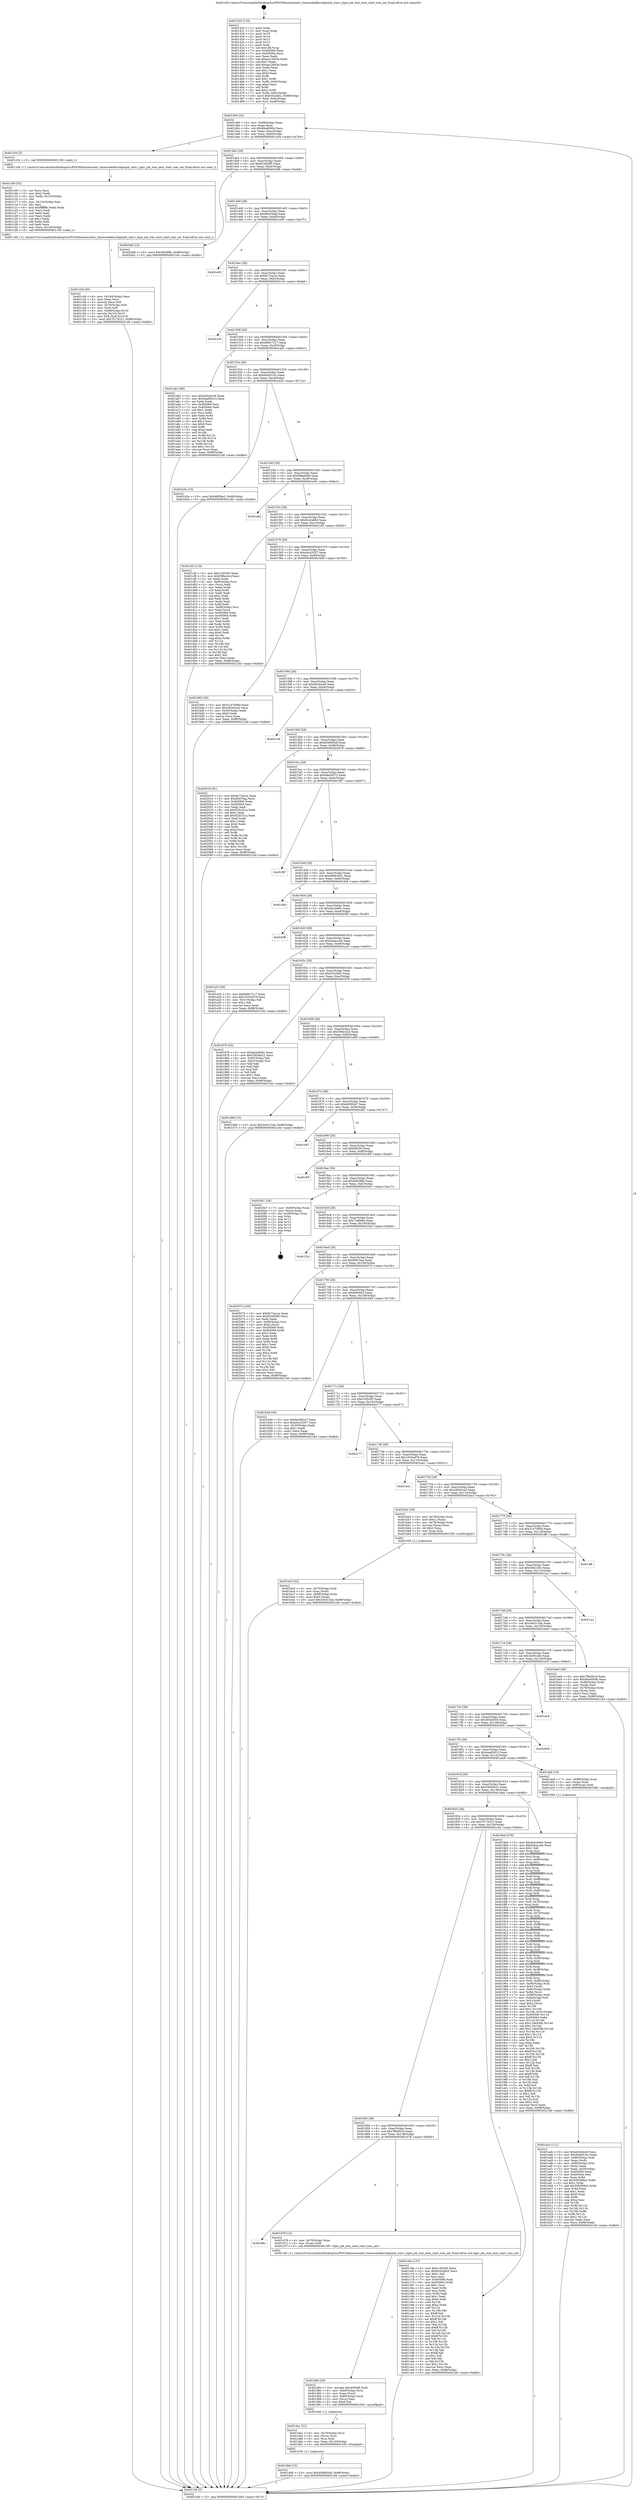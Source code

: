 digraph "0x401420" {
  label = "0x401420 (/mnt/c/Users/mathe/Desktop/tcc/POCII/binaries/extr_timescaledbsrcbgwjob_stat.c_bgw_job_stat_next_start_was_set_Final-ollvm.out::main(0))"
  labelloc = "t"
  node[shape=record]

  Entry [label="",width=0.3,height=0.3,shape=circle,fillcolor=black,style=filled]
  "0x401494" [label="{
     0x401494 [32]\l
     | [instrs]\l
     &nbsp;&nbsp;0x401494 \<+6\>: mov -0x98(%rbp),%eax\l
     &nbsp;&nbsp;0x40149a \<+2\>: mov %eax,%ecx\l
     &nbsp;&nbsp;0x40149c \<+6\>: sub $0x80a4000b,%ecx\l
     &nbsp;&nbsp;0x4014a2 \<+6\>: mov %eax,-0xac(%rbp)\l
     &nbsp;&nbsp;0x4014a8 \<+6\>: mov %ecx,-0xb0(%rbp)\l
     &nbsp;&nbsp;0x4014ae \<+6\>: je 0000000000401c04 \<main+0x7e4\>\l
  }"]
  "0x401c04" [label="{
     0x401c04 [5]\l
     | [instrs]\l
     &nbsp;&nbsp;0x401c04 \<+5\>: call 0000000000401160 \<next_i\>\l
     | [calls]\l
     &nbsp;&nbsp;0x401160 \{1\} (/mnt/c/Users/mathe/Desktop/tcc/POCII/binaries/extr_timescaledbsrcbgwjob_stat.c_bgw_job_stat_next_start_was_set_Final-ollvm.out::next_i)\l
  }"]
  "0x4014b4" [label="{
     0x4014b4 [28]\l
     | [instrs]\l
     &nbsp;&nbsp;0x4014b4 \<+5\>: jmp 00000000004014b9 \<main+0x99\>\l
     &nbsp;&nbsp;0x4014b9 \<+6\>: mov -0xac(%rbp),%eax\l
     &nbsp;&nbsp;0x4014bf \<+5\>: sub $0x81bf26f5,%eax\l
     &nbsp;&nbsp;0x4014c4 \<+6\>: mov %eax,-0xb4(%rbp)\l
     &nbsp;&nbsp;0x4014ca \<+6\>: je 00000000004020d8 \<main+0xcb8\>\l
  }"]
  Exit [label="",width=0.3,height=0.3,shape=circle,fillcolor=black,style=filled,peripheries=2]
  "0x4020d8" [label="{
     0x4020d8 [15]\l
     | [instrs]\l
     &nbsp;&nbsp;0x4020d8 \<+10\>: movl $0x5d03f9b,-0x98(%rbp)\l
     &nbsp;&nbsp;0x4020e2 \<+5\>: jmp 00000000004021dd \<main+0xdbd\>\l
  }"]
  "0x4014d0" [label="{
     0x4014d0 [28]\l
     | [instrs]\l
     &nbsp;&nbsp;0x4014d0 \<+5\>: jmp 00000000004014d5 \<main+0xb5\>\l
     &nbsp;&nbsp;0x4014d5 \<+6\>: mov -0xac(%rbp),%eax\l
     &nbsp;&nbsp;0x4014db \<+5\>: sub $0x89304abf,%eax\l
     &nbsp;&nbsp;0x4014e0 \<+6\>: mov %eax,-0xb8(%rbp)\l
     &nbsp;&nbsp;0x4014e6 \<+6\>: je 0000000000401e95 \<main+0xa75\>\l
  }"]
  "0x401db6" [label="{
     0x401db6 [15]\l
     | [instrs]\l
     &nbsp;&nbsp;0x401db6 \<+10\>: movl $0xb5d685e8,-0x98(%rbp)\l
     &nbsp;&nbsp;0x401dc0 \<+5\>: jmp 00000000004021dd \<main+0xdbd\>\l
  }"]
  "0x401e95" [label="{
     0x401e95\l
  }", style=dashed]
  "0x4014ec" [label="{
     0x4014ec [28]\l
     | [instrs]\l
     &nbsp;&nbsp;0x4014ec \<+5\>: jmp 00000000004014f1 \<main+0xd1\>\l
     &nbsp;&nbsp;0x4014f1 \<+6\>: mov -0xac(%rbp),%eax\l
     &nbsp;&nbsp;0x4014f7 \<+5\>: sub $0x8c72acce,%eax\l
     &nbsp;&nbsp;0x4014fc \<+6\>: mov %eax,-0xbc(%rbp)\l
     &nbsp;&nbsp;0x401502 \<+6\>: je 00000000004021c6 \<main+0xda6\>\l
  }"]
  "0x401da1" [label="{
     0x401da1 [21]\l
     | [instrs]\l
     &nbsp;&nbsp;0x401da1 \<+4\>: mov -0x70(%rbp),%rcx\l
     &nbsp;&nbsp;0x401da5 \<+3\>: mov (%rcx),%rcx\l
     &nbsp;&nbsp;0x401da8 \<+3\>: mov %rcx,%rdi\l
     &nbsp;&nbsp;0x401dab \<+6\>: mov %eax,-0x144(%rbp)\l
     &nbsp;&nbsp;0x401db1 \<+5\>: call 0000000000401030 \<free@plt\>\l
     | [calls]\l
     &nbsp;&nbsp;0x401030 \{1\} (unknown)\l
  }"]
  "0x4021c6" [label="{
     0x4021c6\l
  }", style=dashed]
  "0x401508" [label="{
     0x401508 [28]\l
     | [instrs]\l
     &nbsp;&nbsp;0x401508 \<+5\>: jmp 000000000040150d \<main+0xed\>\l
     &nbsp;&nbsp;0x40150d \<+6\>: mov -0xac(%rbp),%eax\l
     &nbsp;&nbsp;0x401513 \<+5\>: sub $0x8d9c7217,%eax\l
     &nbsp;&nbsp;0x401518 \<+6\>: mov %eax,-0xc0(%rbp)\l
     &nbsp;&nbsp;0x40151e \<+6\>: je 0000000000401a62 \<main+0x642\>\l
  }"]
  "0x401d84" [label="{
     0x401d84 [29]\l
     | [instrs]\l
     &nbsp;&nbsp;0x401d84 \<+10\>: movabs $0x4030d6,%rdi\l
     &nbsp;&nbsp;0x401d8e \<+4\>: mov -0x60(%rbp),%rcx\l
     &nbsp;&nbsp;0x401d92 \<+2\>: mov %eax,(%rcx)\l
     &nbsp;&nbsp;0x401d94 \<+4\>: mov -0x60(%rbp),%rcx\l
     &nbsp;&nbsp;0x401d98 \<+2\>: mov (%rcx),%esi\l
     &nbsp;&nbsp;0x401d9a \<+2\>: mov $0x0,%al\l
     &nbsp;&nbsp;0x401d9c \<+5\>: call 0000000000401040 \<printf@plt\>\l
     | [calls]\l
     &nbsp;&nbsp;0x401040 \{1\} (unknown)\l
  }"]
  "0x401a62" [label="{
     0x401a62 [86]\l
     | [instrs]\l
     &nbsp;&nbsp;0x401a62 \<+5\>: mov $0xa924dce9,%eax\l
     &nbsp;&nbsp;0x401a67 \<+5\>: mov $0x4aa85d13,%ecx\l
     &nbsp;&nbsp;0x401a6c \<+2\>: xor %edx,%edx\l
     &nbsp;&nbsp;0x401a6e \<+7\>: mov 0x405060,%esi\l
     &nbsp;&nbsp;0x401a75 \<+7\>: mov 0x405064,%edi\l
     &nbsp;&nbsp;0x401a7c \<+3\>: sub $0x1,%edx\l
     &nbsp;&nbsp;0x401a7f \<+3\>: mov %esi,%r8d\l
     &nbsp;&nbsp;0x401a82 \<+3\>: add %edx,%r8d\l
     &nbsp;&nbsp;0x401a85 \<+4\>: imul %r8d,%esi\l
     &nbsp;&nbsp;0x401a89 \<+3\>: and $0x1,%esi\l
     &nbsp;&nbsp;0x401a8c \<+3\>: cmp $0x0,%esi\l
     &nbsp;&nbsp;0x401a8f \<+4\>: sete %r9b\l
     &nbsp;&nbsp;0x401a93 \<+3\>: cmp $0xa,%edi\l
     &nbsp;&nbsp;0x401a96 \<+4\>: setl %r10b\l
     &nbsp;&nbsp;0x401a9a \<+3\>: mov %r9b,%r11b\l
     &nbsp;&nbsp;0x401a9d \<+3\>: and %r10b,%r11b\l
     &nbsp;&nbsp;0x401aa0 \<+3\>: xor %r10b,%r9b\l
     &nbsp;&nbsp;0x401aa3 \<+3\>: or %r9b,%r11b\l
     &nbsp;&nbsp;0x401aa6 \<+4\>: test $0x1,%r11b\l
     &nbsp;&nbsp;0x401aaa \<+3\>: cmovne %ecx,%eax\l
     &nbsp;&nbsp;0x401aad \<+6\>: mov %eax,-0x98(%rbp)\l
     &nbsp;&nbsp;0x401ab3 \<+5\>: jmp 00000000004021dd \<main+0xdbd\>\l
  }"]
  "0x401524" [label="{
     0x401524 [28]\l
     | [instrs]\l
     &nbsp;&nbsp;0x401524 \<+5\>: jmp 0000000000401529 \<main+0x109\>\l
     &nbsp;&nbsp;0x401529 \<+6\>: mov -0xac(%rbp),%eax\l
     &nbsp;&nbsp;0x40152f \<+5\>: sub $0x944b510c,%eax\l
     &nbsp;&nbsp;0x401534 \<+6\>: mov %eax,-0xc4(%rbp)\l
     &nbsp;&nbsp;0x40153a \<+6\>: je 0000000000401b3a \<main+0x71a\>\l
  }"]
  "0x40186c" [label="{
     0x40186c\l
  }", style=dashed]
  "0x401b3a" [label="{
     0x401b3a [15]\l
     | [instrs]\l
     &nbsp;&nbsp;0x401b3a \<+10\>: movl $0x99f36e3,-0x98(%rbp)\l
     &nbsp;&nbsp;0x401b44 \<+5\>: jmp 00000000004021dd \<main+0xdbd\>\l
  }"]
  "0x401540" [label="{
     0x401540 [28]\l
     | [instrs]\l
     &nbsp;&nbsp;0x401540 \<+5\>: jmp 0000000000401545 \<main+0x125\>\l
     &nbsp;&nbsp;0x401545 \<+6\>: mov -0xac(%rbp),%eax\l
     &nbsp;&nbsp;0x40154b \<+5\>: sub $0x998af4d9,%eax\l
     &nbsp;&nbsp;0x401550 \<+6\>: mov %eax,-0xc8(%rbp)\l
     &nbsp;&nbsp;0x401556 \<+6\>: je 0000000000401e02 \<main+0x9e2\>\l
  }"]
  "0x401d78" [label="{
     0x401d78 [12]\l
     | [instrs]\l
     &nbsp;&nbsp;0x401d78 \<+4\>: mov -0x70(%rbp),%rax\l
     &nbsp;&nbsp;0x401d7c \<+3\>: mov (%rax),%rdi\l
     &nbsp;&nbsp;0x401d7f \<+5\>: call 00000000004013f0 \<bgw_job_stat_next_start_was_set\>\l
     | [calls]\l
     &nbsp;&nbsp;0x4013f0 \{1\} (/mnt/c/Users/mathe/Desktop/tcc/POCII/binaries/extr_timescaledbsrcbgwjob_stat.c_bgw_job_stat_next_start_was_set_Final-ollvm.out::bgw_job_stat_next_start_was_set)\l
  }"]
  "0x401e02" [label="{
     0x401e02\l
  }", style=dashed]
  "0x40155c" [label="{
     0x40155c [28]\l
     | [instrs]\l
     &nbsp;&nbsp;0x40155c \<+5\>: jmp 0000000000401561 \<main+0x141\>\l
     &nbsp;&nbsp;0x401561 \<+6\>: mov -0xac(%rbp),%eax\l
     &nbsp;&nbsp;0x401567 \<+5\>: sub $0x9c42a663,%eax\l
     &nbsp;&nbsp;0x40156c \<+6\>: mov %eax,-0xcc(%rbp)\l
     &nbsp;&nbsp;0x401572 \<+6\>: je 0000000000401cf3 \<main+0x8d3\>\l
  }"]
  "0x401850" [label="{
     0x401850 [28]\l
     | [instrs]\l
     &nbsp;&nbsp;0x401850 \<+5\>: jmp 0000000000401855 \<main+0x435\>\l
     &nbsp;&nbsp;0x401855 \<+6\>: mov -0xac(%rbp),%eax\l
     &nbsp;&nbsp;0x40185b \<+5\>: sub $0x7f8a061b,%eax\l
     &nbsp;&nbsp;0x401860 \<+6\>: mov %eax,-0x138(%rbp)\l
     &nbsp;&nbsp;0x401866 \<+6\>: je 0000000000401d78 \<main+0x958\>\l
  }"]
  "0x401cf3" [label="{
     0x401cf3 [118]\l
     | [instrs]\l
     &nbsp;&nbsp;0x401cf3 \<+5\>: mov $0xc185c95,%eax\l
     &nbsp;&nbsp;0x401cf8 \<+5\>: mov $0xf38bc41d,%ecx\l
     &nbsp;&nbsp;0x401cfd \<+2\>: xor %edx,%edx\l
     &nbsp;&nbsp;0x401cff \<+4\>: mov -0x68(%rbp),%rsi\l
     &nbsp;&nbsp;0x401d03 \<+2\>: mov (%rsi),%edi\l
     &nbsp;&nbsp;0x401d05 \<+3\>: mov %edx,%r8d\l
     &nbsp;&nbsp;0x401d08 \<+3\>: sub %edi,%r8d\l
     &nbsp;&nbsp;0x401d0b \<+2\>: mov %edx,%edi\l
     &nbsp;&nbsp;0x401d0d \<+3\>: sub $0x1,%edi\l
     &nbsp;&nbsp;0x401d10 \<+3\>: add %edi,%r8d\l
     &nbsp;&nbsp;0x401d13 \<+2\>: mov %edx,%edi\l
     &nbsp;&nbsp;0x401d15 \<+3\>: sub %r8d,%edi\l
     &nbsp;&nbsp;0x401d18 \<+4\>: mov -0x68(%rbp),%rsi\l
     &nbsp;&nbsp;0x401d1c \<+2\>: mov %edi,(%rsi)\l
     &nbsp;&nbsp;0x401d1e \<+7\>: mov 0x405060,%edi\l
     &nbsp;&nbsp;0x401d25 \<+8\>: mov 0x405064,%r8d\l
     &nbsp;&nbsp;0x401d2d \<+3\>: sub $0x1,%edx\l
     &nbsp;&nbsp;0x401d30 \<+3\>: mov %edi,%r9d\l
     &nbsp;&nbsp;0x401d33 \<+3\>: add %edx,%r9d\l
     &nbsp;&nbsp;0x401d36 \<+4\>: imul %r9d,%edi\l
     &nbsp;&nbsp;0x401d3a \<+3\>: and $0x1,%edi\l
     &nbsp;&nbsp;0x401d3d \<+3\>: cmp $0x0,%edi\l
     &nbsp;&nbsp;0x401d40 \<+4\>: sete %r10b\l
     &nbsp;&nbsp;0x401d44 \<+4\>: cmp $0xa,%r8d\l
     &nbsp;&nbsp;0x401d48 \<+4\>: setl %r11b\l
     &nbsp;&nbsp;0x401d4c \<+3\>: mov %r10b,%bl\l
     &nbsp;&nbsp;0x401d4f \<+3\>: and %r11b,%bl\l
     &nbsp;&nbsp;0x401d52 \<+3\>: xor %r11b,%r10b\l
     &nbsp;&nbsp;0x401d55 \<+3\>: or %r10b,%bl\l
     &nbsp;&nbsp;0x401d58 \<+3\>: test $0x1,%bl\l
     &nbsp;&nbsp;0x401d5b \<+3\>: cmovne %ecx,%eax\l
     &nbsp;&nbsp;0x401d5e \<+6\>: mov %eax,-0x98(%rbp)\l
     &nbsp;&nbsp;0x401d64 \<+5\>: jmp 00000000004021dd \<main+0xdbd\>\l
  }"]
  "0x401578" [label="{
     0x401578 [28]\l
     | [instrs]\l
     &nbsp;&nbsp;0x401578 \<+5\>: jmp 000000000040157d \<main+0x15d\>\l
     &nbsp;&nbsp;0x40157d \<+6\>: mov -0xac(%rbp),%eax\l
     &nbsp;&nbsp;0x401583 \<+5\>: sub $0xa4c43257,%eax\l
     &nbsp;&nbsp;0x401588 \<+6\>: mov %eax,-0xd0(%rbp)\l
     &nbsp;&nbsp;0x40158e \<+6\>: je 0000000000401b85 \<main+0x765\>\l
  }"]
  "0x401c6a" [label="{
     0x401c6a [137]\l
     | [instrs]\l
     &nbsp;&nbsp;0x401c6a \<+5\>: mov $0xc185c95,%eax\l
     &nbsp;&nbsp;0x401c6f \<+5\>: mov $0x9c42a663,%ecx\l
     &nbsp;&nbsp;0x401c74 \<+2\>: mov $0x1,%dl\l
     &nbsp;&nbsp;0x401c76 \<+2\>: xor %esi,%esi\l
     &nbsp;&nbsp;0x401c78 \<+7\>: mov 0x405060,%edi\l
     &nbsp;&nbsp;0x401c7f \<+8\>: mov 0x405064,%r8d\l
     &nbsp;&nbsp;0x401c87 \<+3\>: sub $0x1,%esi\l
     &nbsp;&nbsp;0x401c8a \<+3\>: mov %edi,%r9d\l
     &nbsp;&nbsp;0x401c8d \<+3\>: add %esi,%r9d\l
     &nbsp;&nbsp;0x401c90 \<+4\>: imul %r9d,%edi\l
     &nbsp;&nbsp;0x401c94 \<+3\>: and $0x1,%edi\l
     &nbsp;&nbsp;0x401c97 \<+3\>: cmp $0x0,%edi\l
     &nbsp;&nbsp;0x401c9a \<+4\>: sete %r10b\l
     &nbsp;&nbsp;0x401c9e \<+4\>: cmp $0xa,%r8d\l
     &nbsp;&nbsp;0x401ca2 \<+4\>: setl %r11b\l
     &nbsp;&nbsp;0x401ca6 \<+3\>: mov %r10b,%bl\l
     &nbsp;&nbsp;0x401ca9 \<+3\>: xor $0xff,%bl\l
     &nbsp;&nbsp;0x401cac \<+3\>: mov %r11b,%r14b\l
     &nbsp;&nbsp;0x401caf \<+4\>: xor $0xff,%r14b\l
     &nbsp;&nbsp;0x401cb3 \<+3\>: xor $0x1,%dl\l
     &nbsp;&nbsp;0x401cb6 \<+3\>: mov %bl,%r15b\l
     &nbsp;&nbsp;0x401cb9 \<+4\>: and $0xff,%r15b\l
     &nbsp;&nbsp;0x401cbd \<+3\>: and %dl,%r10b\l
     &nbsp;&nbsp;0x401cc0 \<+3\>: mov %r14b,%r12b\l
     &nbsp;&nbsp;0x401cc3 \<+4\>: and $0xff,%r12b\l
     &nbsp;&nbsp;0x401cc7 \<+3\>: and %dl,%r11b\l
     &nbsp;&nbsp;0x401cca \<+3\>: or %r10b,%r15b\l
     &nbsp;&nbsp;0x401ccd \<+3\>: or %r11b,%r12b\l
     &nbsp;&nbsp;0x401cd0 \<+3\>: xor %r12b,%r15b\l
     &nbsp;&nbsp;0x401cd3 \<+3\>: or %r14b,%bl\l
     &nbsp;&nbsp;0x401cd6 \<+3\>: xor $0xff,%bl\l
     &nbsp;&nbsp;0x401cd9 \<+3\>: or $0x1,%dl\l
     &nbsp;&nbsp;0x401cdc \<+2\>: and %dl,%bl\l
     &nbsp;&nbsp;0x401cde \<+3\>: or %bl,%r15b\l
     &nbsp;&nbsp;0x401ce1 \<+4\>: test $0x1,%r15b\l
     &nbsp;&nbsp;0x401ce5 \<+3\>: cmovne %ecx,%eax\l
     &nbsp;&nbsp;0x401ce8 \<+6\>: mov %eax,-0x98(%rbp)\l
     &nbsp;&nbsp;0x401cee \<+5\>: jmp 00000000004021dd \<main+0xdbd\>\l
  }"]
  "0x401b85" [label="{
     0x401b85 [30]\l
     | [instrs]\l
     &nbsp;&nbsp;0x401b85 \<+5\>: mov $0x31470949,%eax\l
     &nbsp;&nbsp;0x401b8a \<+5\>: mov $0x28543ca2,%ecx\l
     &nbsp;&nbsp;0x401b8f \<+3\>: mov -0x30(%rbp),%edx\l
     &nbsp;&nbsp;0x401b92 \<+3\>: cmp $0x0,%edx\l
     &nbsp;&nbsp;0x401b95 \<+3\>: cmove %ecx,%eax\l
     &nbsp;&nbsp;0x401b98 \<+6\>: mov %eax,-0x98(%rbp)\l
     &nbsp;&nbsp;0x401b9e \<+5\>: jmp 00000000004021dd \<main+0xdbd\>\l
  }"]
  "0x401594" [label="{
     0x401594 [28]\l
     | [instrs]\l
     &nbsp;&nbsp;0x401594 \<+5\>: jmp 0000000000401599 \<main+0x179\>\l
     &nbsp;&nbsp;0x401599 \<+6\>: mov -0xac(%rbp),%eax\l
     &nbsp;&nbsp;0x40159f \<+5\>: sub $0xa924dce9,%eax\l
     &nbsp;&nbsp;0x4015a4 \<+6\>: mov %eax,-0xd4(%rbp)\l
     &nbsp;&nbsp;0x4015aa \<+6\>: je 0000000000402144 \<main+0xd24\>\l
  }"]
  "0x401c3d" [label="{
     0x401c3d [45]\l
     | [instrs]\l
     &nbsp;&nbsp;0x401c3d \<+6\>: mov -0x140(%rbp),%ecx\l
     &nbsp;&nbsp;0x401c43 \<+3\>: imul %eax,%ecx\l
     &nbsp;&nbsp;0x401c46 \<+3\>: movslq %ecx,%r8\l
     &nbsp;&nbsp;0x401c49 \<+4\>: mov -0x70(%rbp),%r9\l
     &nbsp;&nbsp;0x401c4d \<+3\>: mov (%r9),%r9\l
     &nbsp;&nbsp;0x401c50 \<+4\>: mov -0x68(%rbp),%r10\l
     &nbsp;&nbsp;0x401c54 \<+3\>: movslq (%r10),%r10\l
     &nbsp;&nbsp;0x401c57 \<+4\>: mov %r8,(%r9,%r10,8)\l
     &nbsp;&nbsp;0x401c5b \<+10\>: movl $0x7f174221,-0x98(%rbp)\l
     &nbsp;&nbsp;0x401c65 \<+5\>: jmp 00000000004021dd \<main+0xdbd\>\l
  }"]
  "0x402144" [label="{
     0x402144\l
  }", style=dashed]
  "0x4015b0" [label="{
     0x4015b0 [28]\l
     | [instrs]\l
     &nbsp;&nbsp;0x4015b0 \<+5\>: jmp 00000000004015b5 \<main+0x195\>\l
     &nbsp;&nbsp;0x4015b5 \<+6\>: mov -0xac(%rbp),%eax\l
     &nbsp;&nbsp;0x4015bb \<+5\>: sub $0xb5d685e8,%eax\l
     &nbsp;&nbsp;0x4015c0 \<+6\>: mov %eax,-0xd8(%rbp)\l
     &nbsp;&nbsp;0x4015c6 \<+6\>: je 0000000000402019 \<main+0xbf9\>\l
  }"]
  "0x401c09" [label="{
     0x401c09 [52]\l
     | [instrs]\l
     &nbsp;&nbsp;0x401c09 \<+2\>: xor %ecx,%ecx\l
     &nbsp;&nbsp;0x401c0b \<+5\>: mov $0x2,%edx\l
     &nbsp;&nbsp;0x401c10 \<+6\>: mov %edx,-0x13c(%rbp)\l
     &nbsp;&nbsp;0x401c16 \<+1\>: cltd\l
     &nbsp;&nbsp;0x401c17 \<+6\>: mov -0x13c(%rbp),%esi\l
     &nbsp;&nbsp;0x401c1d \<+2\>: idiv %esi\l
     &nbsp;&nbsp;0x401c1f \<+6\>: imul $0xfffffffe,%edx,%edx\l
     &nbsp;&nbsp;0x401c25 \<+2\>: mov %ecx,%edi\l
     &nbsp;&nbsp;0x401c27 \<+2\>: sub %edx,%edi\l
     &nbsp;&nbsp;0x401c29 \<+2\>: mov %ecx,%edx\l
     &nbsp;&nbsp;0x401c2b \<+3\>: sub $0x1,%edx\l
     &nbsp;&nbsp;0x401c2e \<+2\>: add %edx,%edi\l
     &nbsp;&nbsp;0x401c30 \<+2\>: sub %edi,%ecx\l
     &nbsp;&nbsp;0x401c32 \<+6\>: mov %ecx,-0x140(%rbp)\l
     &nbsp;&nbsp;0x401c38 \<+5\>: call 0000000000401160 \<next_i\>\l
     | [calls]\l
     &nbsp;&nbsp;0x401160 \{1\} (/mnt/c/Users/mathe/Desktop/tcc/POCII/binaries/extr_timescaledbsrcbgwjob_stat.c_bgw_job_stat_next_start_was_set_Final-ollvm.out::next_i)\l
  }"]
  "0x402019" [label="{
     0x402019 [91]\l
     | [instrs]\l
     &nbsp;&nbsp;0x402019 \<+5\>: mov $0x8c72acce,%eax\l
     &nbsp;&nbsp;0x40201e \<+5\>: mov $0x89d7eaa,%ecx\l
     &nbsp;&nbsp;0x402023 \<+7\>: mov 0x405060,%edx\l
     &nbsp;&nbsp;0x40202a \<+7\>: mov 0x405064,%esi\l
     &nbsp;&nbsp;0x402031 \<+2\>: mov %edx,%edi\l
     &nbsp;&nbsp;0x402033 \<+6\>: sub $0xf32b321a,%edi\l
     &nbsp;&nbsp;0x402039 \<+3\>: sub $0x1,%edi\l
     &nbsp;&nbsp;0x40203c \<+6\>: add $0xf32b321a,%edi\l
     &nbsp;&nbsp;0x402042 \<+3\>: imul %edi,%edx\l
     &nbsp;&nbsp;0x402045 \<+3\>: and $0x1,%edx\l
     &nbsp;&nbsp;0x402048 \<+3\>: cmp $0x0,%edx\l
     &nbsp;&nbsp;0x40204b \<+4\>: sete %r8b\l
     &nbsp;&nbsp;0x40204f \<+3\>: cmp $0xa,%esi\l
     &nbsp;&nbsp;0x402052 \<+4\>: setl %r9b\l
     &nbsp;&nbsp;0x402056 \<+3\>: mov %r8b,%r10b\l
     &nbsp;&nbsp;0x402059 \<+3\>: and %r9b,%r10b\l
     &nbsp;&nbsp;0x40205c \<+3\>: xor %r9b,%r8b\l
     &nbsp;&nbsp;0x40205f \<+3\>: or %r8b,%r10b\l
     &nbsp;&nbsp;0x402062 \<+4\>: test $0x1,%r10b\l
     &nbsp;&nbsp;0x402066 \<+3\>: cmovne %ecx,%eax\l
     &nbsp;&nbsp;0x402069 \<+6\>: mov %eax,-0x98(%rbp)\l
     &nbsp;&nbsp;0x40206f \<+5\>: jmp 00000000004021dd \<main+0xdbd\>\l
  }"]
  "0x4015cc" [label="{
     0x4015cc [28]\l
     | [instrs]\l
     &nbsp;&nbsp;0x4015cc \<+5\>: jmp 00000000004015d1 \<main+0x1b1\>\l
     &nbsp;&nbsp;0x4015d1 \<+6\>: mov -0xac(%rbp),%eax\l
     &nbsp;&nbsp;0x4015d7 \<+5\>: sub $0xb8e04572,%eax\l
     &nbsp;&nbsp;0x4015dc \<+6\>: mov %eax,-0xdc(%rbp)\l
     &nbsp;&nbsp;0x4015e2 \<+6\>: je 0000000000401f87 \<main+0xb67\>\l
  }"]
  "0x401bc0" [label="{
     0x401bc0 [32]\l
     | [instrs]\l
     &nbsp;&nbsp;0x401bc0 \<+4\>: mov -0x70(%rbp),%rdi\l
     &nbsp;&nbsp;0x401bc4 \<+3\>: mov %rax,(%rdi)\l
     &nbsp;&nbsp;0x401bc7 \<+4\>: mov -0x68(%rbp),%rax\l
     &nbsp;&nbsp;0x401bcb \<+6\>: movl $0x0,(%rax)\l
     &nbsp;&nbsp;0x401bd1 \<+10\>: movl $0x3e0313a4,-0x98(%rbp)\l
     &nbsp;&nbsp;0x401bdb \<+5\>: jmp 00000000004021dd \<main+0xdbd\>\l
  }"]
  "0x401f87" [label="{
     0x401f87\l
  }", style=dashed]
  "0x4015e8" [label="{
     0x4015e8 [28]\l
     | [instrs]\l
     &nbsp;&nbsp;0x4015e8 \<+5\>: jmp 00000000004015ed \<main+0x1cd\>\l
     &nbsp;&nbsp;0x4015ed \<+6\>: mov -0xac(%rbp),%eax\l
     &nbsp;&nbsp;0x4015f3 \<+5\>: sub $0xb9083d41,%eax\l
     &nbsp;&nbsp;0x4015f8 \<+6\>: mov %eax,-0xe0(%rbp)\l
     &nbsp;&nbsp;0x4015fe \<+6\>: je 0000000000401fa9 \<main+0xb89\>\l
  }"]
  "0x401acb" [label="{
     0x401acb [111]\l
     | [instrs]\l
     &nbsp;&nbsp;0x401acb \<+5\>: mov $0xa924dce9,%ecx\l
     &nbsp;&nbsp;0x401ad0 \<+5\>: mov $0x944b510c,%edx\l
     &nbsp;&nbsp;0x401ad5 \<+4\>: mov -0x80(%rbp),%rdi\l
     &nbsp;&nbsp;0x401ad9 \<+2\>: mov %eax,(%rdi)\l
     &nbsp;&nbsp;0x401adb \<+4\>: mov -0x80(%rbp),%rdi\l
     &nbsp;&nbsp;0x401adf \<+2\>: mov (%rdi),%eax\l
     &nbsp;&nbsp;0x401ae1 \<+3\>: mov %eax,-0x30(%rbp)\l
     &nbsp;&nbsp;0x401ae4 \<+7\>: mov 0x405060,%eax\l
     &nbsp;&nbsp;0x401aeb \<+7\>: mov 0x405064,%esi\l
     &nbsp;&nbsp;0x401af2 \<+3\>: mov %eax,%r8d\l
     &nbsp;&nbsp;0x401af5 \<+7\>: sub $0x55b599a5,%r8d\l
     &nbsp;&nbsp;0x401afc \<+4\>: sub $0x1,%r8d\l
     &nbsp;&nbsp;0x401b00 \<+7\>: add $0x55b599a5,%r8d\l
     &nbsp;&nbsp;0x401b07 \<+4\>: imul %r8d,%eax\l
     &nbsp;&nbsp;0x401b0b \<+3\>: and $0x1,%eax\l
     &nbsp;&nbsp;0x401b0e \<+3\>: cmp $0x0,%eax\l
     &nbsp;&nbsp;0x401b11 \<+4\>: sete %r9b\l
     &nbsp;&nbsp;0x401b15 \<+3\>: cmp $0xa,%esi\l
     &nbsp;&nbsp;0x401b18 \<+4\>: setl %r10b\l
     &nbsp;&nbsp;0x401b1c \<+3\>: mov %r9b,%r11b\l
     &nbsp;&nbsp;0x401b1f \<+3\>: and %r10b,%r11b\l
     &nbsp;&nbsp;0x401b22 \<+3\>: xor %r10b,%r9b\l
     &nbsp;&nbsp;0x401b25 \<+3\>: or %r9b,%r11b\l
     &nbsp;&nbsp;0x401b28 \<+4\>: test $0x1,%r11b\l
     &nbsp;&nbsp;0x401b2c \<+3\>: cmovne %edx,%ecx\l
     &nbsp;&nbsp;0x401b2f \<+6\>: mov %ecx,-0x98(%rbp)\l
     &nbsp;&nbsp;0x401b35 \<+5\>: jmp 00000000004021dd \<main+0xdbd\>\l
  }"]
  "0x401fa9" [label="{
     0x401fa9\l
  }", style=dashed]
  "0x401604" [label="{
     0x401604 [28]\l
     | [instrs]\l
     &nbsp;&nbsp;0x401604 \<+5\>: jmp 0000000000401609 \<main+0x1e9\>\l
     &nbsp;&nbsp;0x401609 \<+6\>: mov -0xac(%rbp),%eax\l
     &nbsp;&nbsp;0x40160f \<+5\>: sub $0xda2cbb0c,%eax\l
     &nbsp;&nbsp;0x401614 \<+6\>: mov %eax,-0xe4(%rbp)\l
     &nbsp;&nbsp;0x40161a \<+6\>: je 00000000004020ff \<main+0xcdf\>\l
  }"]
  "0x401834" [label="{
     0x401834 [28]\l
     | [instrs]\l
     &nbsp;&nbsp;0x401834 \<+5\>: jmp 0000000000401839 \<main+0x419\>\l
     &nbsp;&nbsp;0x401839 \<+6\>: mov -0xac(%rbp),%eax\l
     &nbsp;&nbsp;0x40183f \<+5\>: sub $0x7f174221,%eax\l
     &nbsp;&nbsp;0x401844 \<+6\>: mov %eax,-0x134(%rbp)\l
     &nbsp;&nbsp;0x40184a \<+6\>: je 0000000000401c6a \<main+0x84a\>\l
  }"]
  "0x4020ff" [label="{
     0x4020ff\l
  }", style=dashed]
  "0x401620" [label="{
     0x401620 [28]\l
     | [instrs]\l
     &nbsp;&nbsp;0x401620 \<+5\>: jmp 0000000000401625 \<main+0x205\>\l
     &nbsp;&nbsp;0x401625 \<+6\>: mov -0xac(%rbp),%eax\l
     &nbsp;&nbsp;0x40162b \<+5\>: sub $0xdcbaccd4,%eax\l
     &nbsp;&nbsp;0x401630 \<+6\>: mov %eax,-0xe8(%rbp)\l
     &nbsp;&nbsp;0x401636 \<+6\>: je 0000000000401a23 \<main+0x603\>\l
  }"]
  "0x4018ab" [label="{
     0x4018ab [376]\l
     | [instrs]\l
     &nbsp;&nbsp;0x4018ab \<+5\>: mov $0xda2cbb0c,%eax\l
     &nbsp;&nbsp;0x4018b0 \<+5\>: mov $0xdcbaccd4,%ecx\l
     &nbsp;&nbsp;0x4018b5 \<+2\>: mov $0x1,%dl\l
     &nbsp;&nbsp;0x4018b7 \<+3\>: mov %rsp,%rsi\l
     &nbsp;&nbsp;0x4018ba \<+4\>: add $0xfffffffffffffff0,%rsi\l
     &nbsp;&nbsp;0x4018be \<+3\>: mov %rsi,%rsp\l
     &nbsp;&nbsp;0x4018c1 \<+7\>: mov %rsi,-0x90(%rbp)\l
     &nbsp;&nbsp;0x4018c8 \<+3\>: mov %rsp,%rsi\l
     &nbsp;&nbsp;0x4018cb \<+4\>: add $0xfffffffffffffff0,%rsi\l
     &nbsp;&nbsp;0x4018cf \<+3\>: mov %rsi,%rsp\l
     &nbsp;&nbsp;0x4018d2 \<+3\>: mov %rsp,%rdi\l
     &nbsp;&nbsp;0x4018d5 \<+4\>: add $0xfffffffffffffff0,%rdi\l
     &nbsp;&nbsp;0x4018d9 \<+3\>: mov %rdi,%rsp\l
     &nbsp;&nbsp;0x4018dc \<+7\>: mov %rdi,-0x88(%rbp)\l
     &nbsp;&nbsp;0x4018e3 \<+3\>: mov %rsp,%rdi\l
     &nbsp;&nbsp;0x4018e6 \<+4\>: add $0xfffffffffffffff0,%rdi\l
     &nbsp;&nbsp;0x4018ea \<+3\>: mov %rdi,%rsp\l
     &nbsp;&nbsp;0x4018ed \<+4\>: mov %rdi,-0x80(%rbp)\l
     &nbsp;&nbsp;0x4018f1 \<+3\>: mov %rsp,%rdi\l
     &nbsp;&nbsp;0x4018f4 \<+4\>: add $0xfffffffffffffff0,%rdi\l
     &nbsp;&nbsp;0x4018f8 \<+3\>: mov %rdi,%rsp\l
     &nbsp;&nbsp;0x4018fb \<+4\>: mov %rdi,-0x78(%rbp)\l
     &nbsp;&nbsp;0x4018ff \<+3\>: mov %rsp,%rdi\l
     &nbsp;&nbsp;0x401902 \<+4\>: add $0xfffffffffffffff0,%rdi\l
     &nbsp;&nbsp;0x401906 \<+3\>: mov %rdi,%rsp\l
     &nbsp;&nbsp;0x401909 \<+4\>: mov %rdi,-0x70(%rbp)\l
     &nbsp;&nbsp;0x40190d \<+3\>: mov %rsp,%rdi\l
     &nbsp;&nbsp;0x401910 \<+4\>: add $0xfffffffffffffff0,%rdi\l
     &nbsp;&nbsp;0x401914 \<+3\>: mov %rdi,%rsp\l
     &nbsp;&nbsp;0x401917 \<+4\>: mov %rdi,-0x68(%rbp)\l
     &nbsp;&nbsp;0x40191b \<+3\>: mov %rsp,%rdi\l
     &nbsp;&nbsp;0x40191e \<+4\>: add $0xfffffffffffffff0,%rdi\l
     &nbsp;&nbsp;0x401922 \<+3\>: mov %rdi,%rsp\l
     &nbsp;&nbsp;0x401925 \<+4\>: mov %rdi,-0x60(%rbp)\l
     &nbsp;&nbsp;0x401929 \<+3\>: mov %rsp,%rdi\l
     &nbsp;&nbsp;0x40192c \<+4\>: add $0xfffffffffffffff0,%rdi\l
     &nbsp;&nbsp;0x401930 \<+3\>: mov %rdi,%rsp\l
     &nbsp;&nbsp;0x401933 \<+4\>: mov %rdi,-0x58(%rbp)\l
     &nbsp;&nbsp;0x401937 \<+3\>: mov %rsp,%rdi\l
     &nbsp;&nbsp;0x40193a \<+4\>: add $0xfffffffffffffff0,%rdi\l
     &nbsp;&nbsp;0x40193e \<+3\>: mov %rdi,%rsp\l
     &nbsp;&nbsp;0x401941 \<+4\>: mov %rdi,-0x50(%rbp)\l
     &nbsp;&nbsp;0x401945 \<+3\>: mov %rsp,%rdi\l
     &nbsp;&nbsp;0x401948 \<+4\>: add $0xfffffffffffffff0,%rdi\l
     &nbsp;&nbsp;0x40194c \<+3\>: mov %rdi,%rsp\l
     &nbsp;&nbsp;0x40194f \<+4\>: mov %rdi,-0x48(%rbp)\l
     &nbsp;&nbsp;0x401953 \<+3\>: mov %rsp,%rdi\l
     &nbsp;&nbsp;0x401956 \<+4\>: add $0xfffffffffffffff0,%rdi\l
     &nbsp;&nbsp;0x40195a \<+3\>: mov %rdi,%rsp\l
     &nbsp;&nbsp;0x40195d \<+4\>: mov %rdi,-0x40(%rbp)\l
     &nbsp;&nbsp;0x401961 \<+7\>: mov -0x90(%rbp),%rdi\l
     &nbsp;&nbsp;0x401968 \<+6\>: movl $0x0,(%rdi)\l
     &nbsp;&nbsp;0x40196e \<+7\>: mov -0x9c(%rbp),%r8d\l
     &nbsp;&nbsp;0x401975 \<+3\>: mov %r8d,(%rsi)\l
     &nbsp;&nbsp;0x401978 \<+7\>: mov -0x88(%rbp),%rdi\l
     &nbsp;&nbsp;0x40197f \<+7\>: mov -0xa8(%rbp),%r9\l
     &nbsp;&nbsp;0x401986 \<+3\>: mov %r9,(%rdi)\l
     &nbsp;&nbsp;0x401989 \<+3\>: cmpl $0x2,(%rsi)\l
     &nbsp;&nbsp;0x40198c \<+4\>: setne %r10b\l
     &nbsp;&nbsp;0x401990 \<+4\>: and $0x1,%r10b\l
     &nbsp;&nbsp;0x401994 \<+4\>: mov %r10b,-0x31(%rbp)\l
     &nbsp;&nbsp;0x401998 \<+8\>: mov 0x405060,%r11d\l
     &nbsp;&nbsp;0x4019a0 \<+7\>: mov 0x405064,%ebx\l
     &nbsp;&nbsp;0x4019a7 \<+3\>: mov %r11d,%r14d\l
     &nbsp;&nbsp;0x4019aa \<+7\>: sub $0x11ded39b,%r14d\l
     &nbsp;&nbsp;0x4019b1 \<+4\>: sub $0x1,%r14d\l
     &nbsp;&nbsp;0x4019b5 \<+7\>: add $0x11ded39b,%r14d\l
     &nbsp;&nbsp;0x4019bc \<+4\>: imul %r14d,%r11d\l
     &nbsp;&nbsp;0x4019c0 \<+4\>: and $0x1,%r11d\l
     &nbsp;&nbsp;0x4019c4 \<+4\>: cmp $0x0,%r11d\l
     &nbsp;&nbsp;0x4019c8 \<+4\>: sete %r10b\l
     &nbsp;&nbsp;0x4019cc \<+3\>: cmp $0xa,%ebx\l
     &nbsp;&nbsp;0x4019cf \<+4\>: setl %r15b\l
     &nbsp;&nbsp;0x4019d3 \<+3\>: mov %r10b,%r12b\l
     &nbsp;&nbsp;0x4019d6 \<+4\>: xor $0xff,%r12b\l
     &nbsp;&nbsp;0x4019da \<+3\>: mov %r15b,%r13b\l
     &nbsp;&nbsp;0x4019dd \<+4\>: xor $0xff,%r13b\l
     &nbsp;&nbsp;0x4019e1 \<+3\>: xor $0x1,%dl\l
     &nbsp;&nbsp;0x4019e4 \<+3\>: mov %r12b,%sil\l
     &nbsp;&nbsp;0x4019e7 \<+4\>: and $0xff,%sil\l
     &nbsp;&nbsp;0x4019eb \<+3\>: and %dl,%r10b\l
     &nbsp;&nbsp;0x4019ee \<+3\>: mov %r13b,%dil\l
     &nbsp;&nbsp;0x4019f1 \<+4\>: and $0xff,%dil\l
     &nbsp;&nbsp;0x4019f5 \<+3\>: and %dl,%r15b\l
     &nbsp;&nbsp;0x4019f8 \<+3\>: or %r10b,%sil\l
     &nbsp;&nbsp;0x4019fb \<+3\>: or %r15b,%dil\l
     &nbsp;&nbsp;0x4019fe \<+3\>: xor %dil,%sil\l
     &nbsp;&nbsp;0x401a01 \<+3\>: or %r13b,%r12b\l
     &nbsp;&nbsp;0x401a04 \<+4\>: xor $0xff,%r12b\l
     &nbsp;&nbsp;0x401a08 \<+3\>: or $0x1,%dl\l
     &nbsp;&nbsp;0x401a0b \<+3\>: and %dl,%r12b\l
     &nbsp;&nbsp;0x401a0e \<+3\>: or %r12b,%sil\l
     &nbsp;&nbsp;0x401a11 \<+4\>: test $0x1,%sil\l
     &nbsp;&nbsp;0x401a15 \<+3\>: cmovne %ecx,%eax\l
     &nbsp;&nbsp;0x401a18 \<+6\>: mov %eax,-0x98(%rbp)\l
     &nbsp;&nbsp;0x401a1e \<+5\>: jmp 00000000004021dd \<main+0xdbd\>\l
  }"]
  "0x401a23" [label="{
     0x401a23 [30]\l
     | [instrs]\l
     &nbsp;&nbsp;0x401a23 \<+5\>: mov $0x8d9c7217,%eax\l
     &nbsp;&nbsp;0x401a28 \<+5\>: mov $0x1033ad78,%ecx\l
     &nbsp;&nbsp;0x401a2d \<+3\>: mov -0x31(%rbp),%dl\l
     &nbsp;&nbsp;0x401a30 \<+3\>: test $0x1,%dl\l
     &nbsp;&nbsp;0x401a33 \<+3\>: cmovne %ecx,%eax\l
     &nbsp;&nbsp;0x401a36 \<+6\>: mov %eax,-0x98(%rbp)\l
     &nbsp;&nbsp;0x401a3c \<+5\>: jmp 00000000004021dd \<main+0xdbd\>\l
  }"]
  "0x40163c" [label="{
     0x40163c [28]\l
     | [instrs]\l
     &nbsp;&nbsp;0x40163c \<+5\>: jmp 0000000000401641 \<main+0x221\>\l
     &nbsp;&nbsp;0x401641 \<+6\>: mov -0xac(%rbp),%eax\l
     &nbsp;&nbsp;0x401647 \<+5\>: sub $0xf1fc2dd2,%eax\l
     &nbsp;&nbsp;0x40164c \<+6\>: mov %eax,-0xec(%rbp)\l
     &nbsp;&nbsp;0x401652 \<+6\>: je 0000000000401876 \<main+0x456\>\l
  }"]
  "0x401818" [label="{
     0x401818 [28]\l
     | [instrs]\l
     &nbsp;&nbsp;0x401818 \<+5\>: jmp 000000000040181d \<main+0x3fd\>\l
     &nbsp;&nbsp;0x40181d \<+6\>: mov -0xac(%rbp),%eax\l
     &nbsp;&nbsp;0x401823 \<+5\>: sub $0x55626e21,%eax\l
     &nbsp;&nbsp;0x401828 \<+6\>: mov %eax,-0x130(%rbp)\l
     &nbsp;&nbsp;0x40182e \<+6\>: je 00000000004018ab \<main+0x48b\>\l
  }"]
  "0x401876" [label="{
     0x401876 [53]\l
     | [instrs]\l
     &nbsp;&nbsp;0x401876 \<+5\>: mov $0xda2cbb0c,%eax\l
     &nbsp;&nbsp;0x40187b \<+5\>: mov $0x55626e21,%ecx\l
     &nbsp;&nbsp;0x401880 \<+6\>: mov -0x92(%rbp),%dl\l
     &nbsp;&nbsp;0x401886 \<+7\>: mov -0x91(%rbp),%sil\l
     &nbsp;&nbsp;0x40188d \<+3\>: mov %dl,%dil\l
     &nbsp;&nbsp;0x401890 \<+3\>: and %sil,%dil\l
     &nbsp;&nbsp;0x401893 \<+3\>: xor %sil,%dl\l
     &nbsp;&nbsp;0x401896 \<+3\>: or %dl,%dil\l
     &nbsp;&nbsp;0x401899 \<+4\>: test $0x1,%dil\l
     &nbsp;&nbsp;0x40189d \<+3\>: cmovne %ecx,%eax\l
     &nbsp;&nbsp;0x4018a0 \<+6\>: mov %eax,-0x98(%rbp)\l
     &nbsp;&nbsp;0x4018a6 \<+5\>: jmp 00000000004021dd \<main+0xdbd\>\l
  }"]
  "0x401658" [label="{
     0x401658 [28]\l
     | [instrs]\l
     &nbsp;&nbsp;0x401658 \<+5\>: jmp 000000000040165d \<main+0x23d\>\l
     &nbsp;&nbsp;0x40165d \<+6\>: mov -0xac(%rbp),%eax\l
     &nbsp;&nbsp;0x401663 \<+5\>: sub $0xf38bc41d,%eax\l
     &nbsp;&nbsp;0x401668 \<+6\>: mov %eax,-0xf0(%rbp)\l
     &nbsp;&nbsp;0x40166e \<+6\>: je 0000000000401d69 \<main+0x949\>\l
  }"]
  "0x4021dd" [label="{
     0x4021dd [5]\l
     | [instrs]\l
     &nbsp;&nbsp;0x4021dd \<+5\>: jmp 0000000000401494 \<main+0x74\>\l
  }"]
  "0x401420" [label="{
     0x401420 [116]\l
     | [instrs]\l
     &nbsp;&nbsp;0x401420 \<+1\>: push %rbp\l
     &nbsp;&nbsp;0x401421 \<+3\>: mov %rsp,%rbp\l
     &nbsp;&nbsp;0x401424 \<+2\>: push %r15\l
     &nbsp;&nbsp;0x401426 \<+2\>: push %r14\l
     &nbsp;&nbsp;0x401428 \<+2\>: push %r13\l
     &nbsp;&nbsp;0x40142a \<+2\>: push %r12\l
     &nbsp;&nbsp;0x40142c \<+1\>: push %rbx\l
     &nbsp;&nbsp;0x40142d \<+7\>: sub $0x148,%rsp\l
     &nbsp;&nbsp;0x401434 \<+7\>: mov 0x405060,%eax\l
     &nbsp;&nbsp;0x40143b \<+7\>: mov 0x405064,%ecx\l
     &nbsp;&nbsp;0x401442 \<+2\>: mov %eax,%edx\l
     &nbsp;&nbsp;0x401444 \<+6\>: sub $0xaa12643e,%edx\l
     &nbsp;&nbsp;0x40144a \<+3\>: sub $0x1,%edx\l
     &nbsp;&nbsp;0x40144d \<+6\>: add $0xaa12643e,%edx\l
     &nbsp;&nbsp;0x401453 \<+3\>: imul %edx,%eax\l
     &nbsp;&nbsp;0x401456 \<+3\>: and $0x1,%eax\l
     &nbsp;&nbsp;0x401459 \<+3\>: cmp $0x0,%eax\l
     &nbsp;&nbsp;0x40145c \<+4\>: sete %r8b\l
     &nbsp;&nbsp;0x401460 \<+4\>: and $0x1,%r8b\l
     &nbsp;&nbsp;0x401464 \<+7\>: mov %r8b,-0x92(%rbp)\l
     &nbsp;&nbsp;0x40146b \<+3\>: cmp $0xa,%ecx\l
     &nbsp;&nbsp;0x40146e \<+4\>: setl %r8b\l
     &nbsp;&nbsp;0x401472 \<+4\>: and $0x1,%r8b\l
     &nbsp;&nbsp;0x401476 \<+7\>: mov %r8b,-0x91(%rbp)\l
     &nbsp;&nbsp;0x40147d \<+10\>: movl $0xf1fc2dd2,-0x98(%rbp)\l
     &nbsp;&nbsp;0x401487 \<+6\>: mov %edi,-0x9c(%rbp)\l
     &nbsp;&nbsp;0x40148d \<+7\>: mov %rsi,-0xa8(%rbp)\l
  }"]
  "0x401ab8" [label="{
     0x401ab8 [19]\l
     | [instrs]\l
     &nbsp;&nbsp;0x401ab8 \<+7\>: mov -0x88(%rbp),%rax\l
     &nbsp;&nbsp;0x401abf \<+3\>: mov (%rax),%rax\l
     &nbsp;&nbsp;0x401ac2 \<+4\>: mov 0x8(%rax),%rdi\l
     &nbsp;&nbsp;0x401ac6 \<+5\>: call 0000000000401060 \<atoi@plt\>\l
     | [calls]\l
     &nbsp;&nbsp;0x401060 \{1\} (unknown)\l
  }"]
  "0x401d69" [label="{
     0x401d69 [15]\l
     | [instrs]\l
     &nbsp;&nbsp;0x401d69 \<+10\>: movl $0x3e0313a4,-0x98(%rbp)\l
     &nbsp;&nbsp;0x401d73 \<+5\>: jmp 00000000004021dd \<main+0xdbd\>\l
  }"]
  "0x401674" [label="{
     0x401674 [28]\l
     | [instrs]\l
     &nbsp;&nbsp;0x401674 \<+5\>: jmp 0000000000401679 \<main+0x259\>\l
     &nbsp;&nbsp;0x401679 \<+6\>: mov -0xac(%rbp),%eax\l
     &nbsp;&nbsp;0x40167f \<+5\>: sub $0xfa5992a7,%eax\l
     &nbsp;&nbsp;0x401684 \<+6\>: mov %eax,-0xf4(%rbp)\l
     &nbsp;&nbsp;0x40168a \<+6\>: je 0000000000401b67 \<main+0x747\>\l
  }"]
  "0x4017fc" [label="{
     0x4017fc [28]\l
     | [instrs]\l
     &nbsp;&nbsp;0x4017fc \<+5\>: jmp 0000000000401801 \<main+0x3e1\>\l
     &nbsp;&nbsp;0x401801 \<+6\>: mov -0xac(%rbp),%eax\l
     &nbsp;&nbsp;0x401807 \<+5\>: sub $0x4aa85d13,%eax\l
     &nbsp;&nbsp;0x40180c \<+6\>: mov %eax,-0x12c(%rbp)\l
     &nbsp;&nbsp;0x401812 \<+6\>: je 0000000000401ab8 \<main+0x698\>\l
  }"]
  "0x401b67" [label="{
     0x401b67\l
  }", style=dashed]
  "0x401690" [label="{
     0x401690 [28]\l
     | [instrs]\l
     &nbsp;&nbsp;0x401690 \<+5\>: jmp 0000000000401695 \<main+0x275\>\l
     &nbsp;&nbsp;0x401695 \<+6\>: mov -0xac(%rbp),%eax\l
     &nbsp;&nbsp;0x40169b \<+5\>: sub $0xf4f259,%eax\l
     &nbsp;&nbsp;0x4016a0 \<+6\>: mov %eax,-0xf8(%rbp)\l
     &nbsp;&nbsp;0x4016a6 \<+6\>: je 0000000000401f0f \<main+0xaef\>\l
  }"]
  "0x402005" [label="{
     0x402005\l
  }", style=dashed]
  "0x401f0f" [label="{
     0x401f0f\l
  }", style=dashed]
  "0x4016ac" [label="{
     0x4016ac [28]\l
     | [instrs]\l
     &nbsp;&nbsp;0x4016ac \<+5\>: jmp 00000000004016b1 \<main+0x291\>\l
     &nbsp;&nbsp;0x4016b1 \<+6\>: mov -0xac(%rbp),%eax\l
     &nbsp;&nbsp;0x4016b7 \<+5\>: sub $0x5d03f9b,%eax\l
     &nbsp;&nbsp;0x4016bc \<+6\>: mov %eax,-0xfc(%rbp)\l
     &nbsp;&nbsp;0x4016c2 \<+6\>: je 00000000004020e7 \<main+0xcc7\>\l
  }"]
  "0x4017e0" [label="{
     0x4017e0 [28]\l
     | [instrs]\l
     &nbsp;&nbsp;0x4017e0 \<+5\>: jmp 00000000004017e5 \<main+0x3c5\>\l
     &nbsp;&nbsp;0x4017e5 \<+6\>: mov -0xac(%rbp),%eax\l
     &nbsp;&nbsp;0x4017eb \<+5\>: sub $0x3f344550,%eax\l
     &nbsp;&nbsp;0x4017f0 \<+6\>: mov %eax,-0x128(%rbp)\l
     &nbsp;&nbsp;0x4017f6 \<+6\>: je 0000000000402005 \<main+0xbe5\>\l
  }"]
  "0x4020e7" [label="{
     0x4020e7 [24]\l
     | [instrs]\l
     &nbsp;&nbsp;0x4020e7 \<+7\>: mov -0x90(%rbp),%rax\l
     &nbsp;&nbsp;0x4020ee \<+2\>: mov (%rax),%eax\l
     &nbsp;&nbsp;0x4020f0 \<+4\>: lea -0x28(%rbp),%rsp\l
     &nbsp;&nbsp;0x4020f4 \<+1\>: pop %rbx\l
     &nbsp;&nbsp;0x4020f5 \<+2\>: pop %r12\l
     &nbsp;&nbsp;0x4020f7 \<+2\>: pop %r13\l
     &nbsp;&nbsp;0x4020f9 \<+2\>: pop %r14\l
     &nbsp;&nbsp;0x4020fb \<+2\>: pop %r15\l
     &nbsp;&nbsp;0x4020fd \<+1\>: pop %rbp\l
     &nbsp;&nbsp;0x4020fe \<+1\>: ret\l
  }"]
  "0x4016c8" [label="{
     0x4016c8 [28]\l
     | [instrs]\l
     &nbsp;&nbsp;0x4016c8 \<+5\>: jmp 00000000004016cd \<main+0x2ad\>\l
     &nbsp;&nbsp;0x4016cd \<+6\>: mov -0xac(%rbp),%eax\l
     &nbsp;&nbsp;0x4016d3 \<+5\>: sub $0x73a9b8a,%eax\l
     &nbsp;&nbsp;0x4016d8 \<+6\>: mov %eax,-0x100(%rbp)\l
     &nbsp;&nbsp;0x4016de \<+6\>: je 0000000000401f2d \<main+0xb0d\>\l
  }"]
  "0x401dc5" [label="{
     0x401dc5\l
  }", style=dashed]
  "0x401f2d" [label="{
     0x401f2d\l
  }", style=dashed]
  "0x4016e4" [label="{
     0x4016e4 [28]\l
     | [instrs]\l
     &nbsp;&nbsp;0x4016e4 \<+5\>: jmp 00000000004016e9 \<main+0x2c9\>\l
     &nbsp;&nbsp;0x4016e9 \<+6\>: mov -0xac(%rbp),%eax\l
     &nbsp;&nbsp;0x4016ef \<+5\>: sub $0x89d7eaa,%eax\l
     &nbsp;&nbsp;0x4016f4 \<+6\>: mov %eax,-0x104(%rbp)\l
     &nbsp;&nbsp;0x4016fa \<+6\>: je 0000000000402074 \<main+0xc54\>\l
  }"]
  "0x4017c4" [label="{
     0x4017c4 [28]\l
     | [instrs]\l
     &nbsp;&nbsp;0x4017c4 \<+5\>: jmp 00000000004017c9 \<main+0x3a9\>\l
     &nbsp;&nbsp;0x4017c9 \<+6\>: mov -0xac(%rbp),%eax\l
     &nbsp;&nbsp;0x4017cf \<+5\>: sub $0x3e591e0c,%eax\l
     &nbsp;&nbsp;0x4017d4 \<+6\>: mov %eax,-0x124(%rbp)\l
     &nbsp;&nbsp;0x4017da \<+6\>: je 0000000000401dc5 \<main+0x9a5\>\l
  }"]
  "0x402074" [label="{
     0x402074 [100]\l
     | [instrs]\l
     &nbsp;&nbsp;0x402074 \<+5\>: mov $0x8c72acce,%eax\l
     &nbsp;&nbsp;0x402079 \<+5\>: mov $0x81bf26f5,%ecx\l
     &nbsp;&nbsp;0x40207e \<+2\>: xor %edx,%edx\l
     &nbsp;&nbsp;0x402080 \<+7\>: mov -0x90(%rbp),%rsi\l
     &nbsp;&nbsp;0x402087 \<+6\>: movl $0x0,(%rsi)\l
     &nbsp;&nbsp;0x40208d \<+7\>: mov 0x405060,%edi\l
     &nbsp;&nbsp;0x402094 \<+8\>: mov 0x405064,%r8d\l
     &nbsp;&nbsp;0x40209c \<+3\>: sub $0x1,%edx\l
     &nbsp;&nbsp;0x40209f \<+3\>: mov %edi,%r9d\l
     &nbsp;&nbsp;0x4020a2 \<+3\>: add %edx,%r9d\l
     &nbsp;&nbsp;0x4020a5 \<+4\>: imul %r9d,%edi\l
     &nbsp;&nbsp;0x4020a9 \<+3\>: and $0x1,%edi\l
     &nbsp;&nbsp;0x4020ac \<+3\>: cmp $0x0,%edi\l
     &nbsp;&nbsp;0x4020af \<+4\>: sete %r10b\l
     &nbsp;&nbsp;0x4020b3 \<+4\>: cmp $0xa,%r8d\l
     &nbsp;&nbsp;0x4020b7 \<+4\>: setl %r11b\l
     &nbsp;&nbsp;0x4020bb \<+3\>: mov %r10b,%bl\l
     &nbsp;&nbsp;0x4020be \<+3\>: and %r11b,%bl\l
     &nbsp;&nbsp;0x4020c1 \<+3\>: xor %r11b,%r10b\l
     &nbsp;&nbsp;0x4020c4 \<+3\>: or %r10b,%bl\l
     &nbsp;&nbsp;0x4020c7 \<+3\>: test $0x1,%bl\l
     &nbsp;&nbsp;0x4020ca \<+3\>: cmovne %ecx,%eax\l
     &nbsp;&nbsp;0x4020cd \<+6\>: mov %eax,-0x98(%rbp)\l
     &nbsp;&nbsp;0x4020d3 \<+5\>: jmp 00000000004021dd \<main+0xdbd\>\l
  }"]
  "0x401700" [label="{
     0x401700 [28]\l
     | [instrs]\l
     &nbsp;&nbsp;0x401700 \<+5\>: jmp 0000000000401705 \<main+0x2e5\>\l
     &nbsp;&nbsp;0x401705 \<+6\>: mov -0xac(%rbp),%eax\l
     &nbsp;&nbsp;0x40170b \<+5\>: sub $0x99f36e3,%eax\l
     &nbsp;&nbsp;0x401710 \<+6\>: mov %eax,-0x108(%rbp)\l
     &nbsp;&nbsp;0x401716 \<+6\>: je 0000000000401b49 \<main+0x729\>\l
  }"]
  "0x401be0" [label="{
     0x401be0 [36]\l
     | [instrs]\l
     &nbsp;&nbsp;0x401be0 \<+5\>: mov $0x7f8a061b,%eax\l
     &nbsp;&nbsp;0x401be5 \<+5\>: mov $0x80a4000b,%ecx\l
     &nbsp;&nbsp;0x401bea \<+4\>: mov -0x68(%rbp),%rdx\l
     &nbsp;&nbsp;0x401bee \<+2\>: mov (%rdx),%esi\l
     &nbsp;&nbsp;0x401bf0 \<+4\>: mov -0x78(%rbp),%rdx\l
     &nbsp;&nbsp;0x401bf4 \<+2\>: cmp (%rdx),%esi\l
     &nbsp;&nbsp;0x401bf6 \<+3\>: cmovl %ecx,%eax\l
     &nbsp;&nbsp;0x401bf9 \<+6\>: mov %eax,-0x98(%rbp)\l
     &nbsp;&nbsp;0x401bff \<+5\>: jmp 00000000004021dd \<main+0xdbd\>\l
  }"]
  "0x401b49" [label="{
     0x401b49 [30]\l
     | [instrs]\l
     &nbsp;&nbsp;0x401b49 \<+5\>: mov $0xfa5992a7,%eax\l
     &nbsp;&nbsp;0x401b4e \<+5\>: mov $0xa4c43257,%ecx\l
     &nbsp;&nbsp;0x401b53 \<+3\>: mov -0x30(%rbp),%edx\l
     &nbsp;&nbsp;0x401b56 \<+3\>: cmp $0x1,%edx\l
     &nbsp;&nbsp;0x401b59 \<+3\>: cmovl %ecx,%eax\l
     &nbsp;&nbsp;0x401b5c \<+6\>: mov %eax,-0x98(%rbp)\l
     &nbsp;&nbsp;0x401b62 \<+5\>: jmp 00000000004021dd \<main+0xdbd\>\l
  }"]
  "0x40171c" [label="{
     0x40171c [28]\l
     | [instrs]\l
     &nbsp;&nbsp;0x40171c \<+5\>: jmp 0000000000401721 \<main+0x301\>\l
     &nbsp;&nbsp;0x401721 \<+6\>: mov -0xac(%rbp),%eax\l
     &nbsp;&nbsp;0x401727 \<+5\>: sub $0xc185c95,%eax\l
     &nbsp;&nbsp;0x40172c \<+6\>: mov %eax,-0x10c(%rbp)\l
     &nbsp;&nbsp;0x401732 \<+6\>: je 0000000000402177 \<main+0xd57\>\l
  }"]
  "0x4017a8" [label="{
     0x4017a8 [28]\l
     | [instrs]\l
     &nbsp;&nbsp;0x4017a8 \<+5\>: jmp 00000000004017ad \<main+0x38d\>\l
     &nbsp;&nbsp;0x4017ad \<+6\>: mov -0xac(%rbp),%eax\l
     &nbsp;&nbsp;0x4017b3 \<+5\>: sub $0x3e0313a4,%eax\l
     &nbsp;&nbsp;0x4017b8 \<+6\>: mov %eax,-0x120(%rbp)\l
     &nbsp;&nbsp;0x4017be \<+6\>: je 0000000000401be0 \<main+0x7c0\>\l
  }"]
  "0x402177" [label="{
     0x402177\l
  }", style=dashed]
  "0x401738" [label="{
     0x401738 [28]\l
     | [instrs]\l
     &nbsp;&nbsp;0x401738 \<+5\>: jmp 000000000040173d \<main+0x31d\>\l
     &nbsp;&nbsp;0x40173d \<+6\>: mov -0xac(%rbp),%eax\l
     &nbsp;&nbsp;0x401743 \<+5\>: sub $0x1033ad78,%eax\l
     &nbsp;&nbsp;0x401748 \<+6\>: mov %eax,-0x110(%rbp)\l
     &nbsp;&nbsp;0x40174e \<+6\>: je 0000000000401a41 \<main+0x621\>\l
  }"]
  "0x4021a1" [label="{
     0x4021a1\l
  }", style=dashed]
  "0x401a41" [label="{
     0x401a41\l
  }", style=dashed]
  "0x401754" [label="{
     0x401754 [28]\l
     | [instrs]\l
     &nbsp;&nbsp;0x401754 \<+5\>: jmp 0000000000401759 \<main+0x339\>\l
     &nbsp;&nbsp;0x401759 \<+6\>: mov -0xac(%rbp),%eax\l
     &nbsp;&nbsp;0x40175f \<+5\>: sub $0x28543ca2,%eax\l
     &nbsp;&nbsp;0x401764 \<+6\>: mov %eax,-0x114(%rbp)\l
     &nbsp;&nbsp;0x40176a \<+6\>: je 0000000000401ba3 \<main+0x783\>\l
  }"]
  "0x40178c" [label="{
     0x40178c [28]\l
     | [instrs]\l
     &nbsp;&nbsp;0x40178c \<+5\>: jmp 0000000000401791 \<main+0x371\>\l
     &nbsp;&nbsp;0x401791 \<+6\>: mov -0xac(%rbp),%eax\l
     &nbsp;&nbsp;0x401797 \<+5\>: sub $0x34f2234c,%eax\l
     &nbsp;&nbsp;0x40179c \<+6\>: mov %eax,-0x11c(%rbp)\l
     &nbsp;&nbsp;0x4017a2 \<+6\>: je 00000000004021a1 \<main+0xd81\>\l
  }"]
  "0x401ba3" [label="{
     0x401ba3 [29]\l
     | [instrs]\l
     &nbsp;&nbsp;0x401ba3 \<+4\>: mov -0x78(%rbp),%rax\l
     &nbsp;&nbsp;0x401ba7 \<+6\>: movl $0x1,(%rax)\l
     &nbsp;&nbsp;0x401bad \<+4\>: mov -0x78(%rbp),%rax\l
     &nbsp;&nbsp;0x401bb1 \<+3\>: movslq (%rax),%rax\l
     &nbsp;&nbsp;0x401bb4 \<+4\>: shl $0x3,%rax\l
     &nbsp;&nbsp;0x401bb8 \<+3\>: mov %rax,%rdi\l
     &nbsp;&nbsp;0x401bbb \<+5\>: call 0000000000401050 \<malloc@plt\>\l
     | [calls]\l
     &nbsp;&nbsp;0x401050 \{1\} (unknown)\l
  }"]
  "0x401770" [label="{
     0x401770 [28]\l
     | [instrs]\l
     &nbsp;&nbsp;0x401770 \<+5\>: jmp 0000000000401775 \<main+0x355\>\l
     &nbsp;&nbsp;0x401775 \<+6\>: mov -0xac(%rbp),%eax\l
     &nbsp;&nbsp;0x40177b \<+5\>: sub $0x31470949,%eax\l
     &nbsp;&nbsp;0x401780 \<+6\>: mov %eax,-0x118(%rbp)\l
     &nbsp;&nbsp;0x401786 \<+6\>: je 0000000000401ff6 \<main+0xbd6\>\l
  }"]
  "0x401ff6" [label="{
     0x401ff6\l
  }", style=dashed]
  Entry -> "0x401420" [label=" 1"]
  "0x401494" -> "0x401c04" [label=" 1"]
  "0x401494" -> "0x4014b4" [label=" 19"]
  "0x4020e7" -> Exit [label=" 1"]
  "0x4014b4" -> "0x4020d8" [label=" 1"]
  "0x4014b4" -> "0x4014d0" [label=" 18"]
  "0x4020d8" -> "0x4021dd" [label=" 1"]
  "0x4014d0" -> "0x401e95" [label=" 0"]
  "0x4014d0" -> "0x4014ec" [label=" 18"]
  "0x402074" -> "0x4021dd" [label=" 1"]
  "0x4014ec" -> "0x4021c6" [label=" 0"]
  "0x4014ec" -> "0x401508" [label=" 18"]
  "0x402019" -> "0x4021dd" [label=" 1"]
  "0x401508" -> "0x401a62" [label=" 1"]
  "0x401508" -> "0x401524" [label=" 17"]
  "0x401db6" -> "0x4021dd" [label=" 1"]
  "0x401524" -> "0x401b3a" [label=" 1"]
  "0x401524" -> "0x401540" [label=" 16"]
  "0x401da1" -> "0x401db6" [label=" 1"]
  "0x401540" -> "0x401e02" [label=" 0"]
  "0x401540" -> "0x40155c" [label=" 16"]
  "0x401d84" -> "0x401da1" [label=" 1"]
  "0x40155c" -> "0x401cf3" [label=" 1"]
  "0x40155c" -> "0x401578" [label=" 15"]
  "0x401850" -> "0x40186c" [label=" 0"]
  "0x401578" -> "0x401b85" [label=" 1"]
  "0x401578" -> "0x401594" [label=" 14"]
  "0x401850" -> "0x401d78" [label=" 1"]
  "0x401594" -> "0x402144" [label=" 0"]
  "0x401594" -> "0x4015b0" [label=" 14"]
  "0x401d69" -> "0x4021dd" [label=" 1"]
  "0x4015b0" -> "0x402019" [label=" 1"]
  "0x4015b0" -> "0x4015cc" [label=" 13"]
  "0x401cf3" -> "0x4021dd" [label=" 1"]
  "0x4015cc" -> "0x401f87" [label=" 0"]
  "0x4015cc" -> "0x4015e8" [label=" 13"]
  "0x401c6a" -> "0x4021dd" [label=" 1"]
  "0x4015e8" -> "0x401fa9" [label=" 0"]
  "0x4015e8" -> "0x401604" [label=" 13"]
  "0x401834" -> "0x401850" [label=" 1"]
  "0x401604" -> "0x4020ff" [label=" 0"]
  "0x401604" -> "0x401620" [label=" 13"]
  "0x401d78" -> "0x401d84" [label=" 1"]
  "0x401620" -> "0x401a23" [label=" 1"]
  "0x401620" -> "0x40163c" [label=" 12"]
  "0x401c3d" -> "0x4021dd" [label=" 1"]
  "0x40163c" -> "0x401876" [label=" 1"]
  "0x40163c" -> "0x401658" [label=" 11"]
  "0x401876" -> "0x4021dd" [label=" 1"]
  "0x401420" -> "0x401494" [label=" 1"]
  "0x4021dd" -> "0x401494" [label=" 19"]
  "0x401c04" -> "0x401c09" [label=" 1"]
  "0x401658" -> "0x401d69" [label=" 1"]
  "0x401658" -> "0x401674" [label=" 10"]
  "0x401be0" -> "0x4021dd" [label=" 2"]
  "0x401674" -> "0x401b67" [label=" 0"]
  "0x401674" -> "0x401690" [label=" 10"]
  "0x401ba3" -> "0x401bc0" [label=" 1"]
  "0x401690" -> "0x401f0f" [label=" 0"]
  "0x401690" -> "0x4016ac" [label=" 10"]
  "0x401b85" -> "0x4021dd" [label=" 1"]
  "0x4016ac" -> "0x4020e7" [label=" 1"]
  "0x4016ac" -> "0x4016c8" [label=" 9"]
  "0x401b3a" -> "0x4021dd" [label=" 1"]
  "0x4016c8" -> "0x401f2d" [label=" 0"]
  "0x4016c8" -> "0x4016e4" [label=" 9"]
  "0x401acb" -> "0x4021dd" [label=" 1"]
  "0x4016e4" -> "0x402074" [label=" 1"]
  "0x4016e4" -> "0x401700" [label=" 8"]
  "0x401a62" -> "0x4021dd" [label=" 1"]
  "0x401700" -> "0x401b49" [label=" 1"]
  "0x401700" -> "0x40171c" [label=" 7"]
  "0x401a23" -> "0x4021dd" [label=" 1"]
  "0x40171c" -> "0x402177" [label=" 0"]
  "0x40171c" -> "0x401738" [label=" 7"]
  "0x401834" -> "0x401c6a" [label=" 1"]
  "0x401738" -> "0x401a41" [label=" 0"]
  "0x401738" -> "0x401754" [label=" 7"]
  "0x401818" -> "0x401834" [label=" 2"]
  "0x401754" -> "0x401ba3" [label=" 1"]
  "0x401754" -> "0x401770" [label=" 6"]
  "0x401c09" -> "0x401c3d" [label=" 1"]
  "0x401770" -> "0x401ff6" [label=" 0"]
  "0x401770" -> "0x40178c" [label=" 6"]
  "0x401818" -> "0x4018ab" [label=" 1"]
  "0x40178c" -> "0x4021a1" [label=" 0"]
  "0x40178c" -> "0x4017a8" [label=" 6"]
  "0x4018ab" -> "0x4021dd" [label=" 1"]
  "0x4017a8" -> "0x401be0" [label=" 2"]
  "0x4017a8" -> "0x4017c4" [label=" 4"]
  "0x401ab8" -> "0x401acb" [label=" 1"]
  "0x4017c4" -> "0x401dc5" [label=" 0"]
  "0x4017c4" -> "0x4017e0" [label=" 4"]
  "0x401b49" -> "0x4021dd" [label=" 1"]
  "0x4017e0" -> "0x402005" [label=" 0"]
  "0x4017e0" -> "0x4017fc" [label=" 4"]
  "0x401bc0" -> "0x4021dd" [label=" 1"]
  "0x4017fc" -> "0x401ab8" [label=" 1"]
  "0x4017fc" -> "0x401818" [label=" 3"]
}
